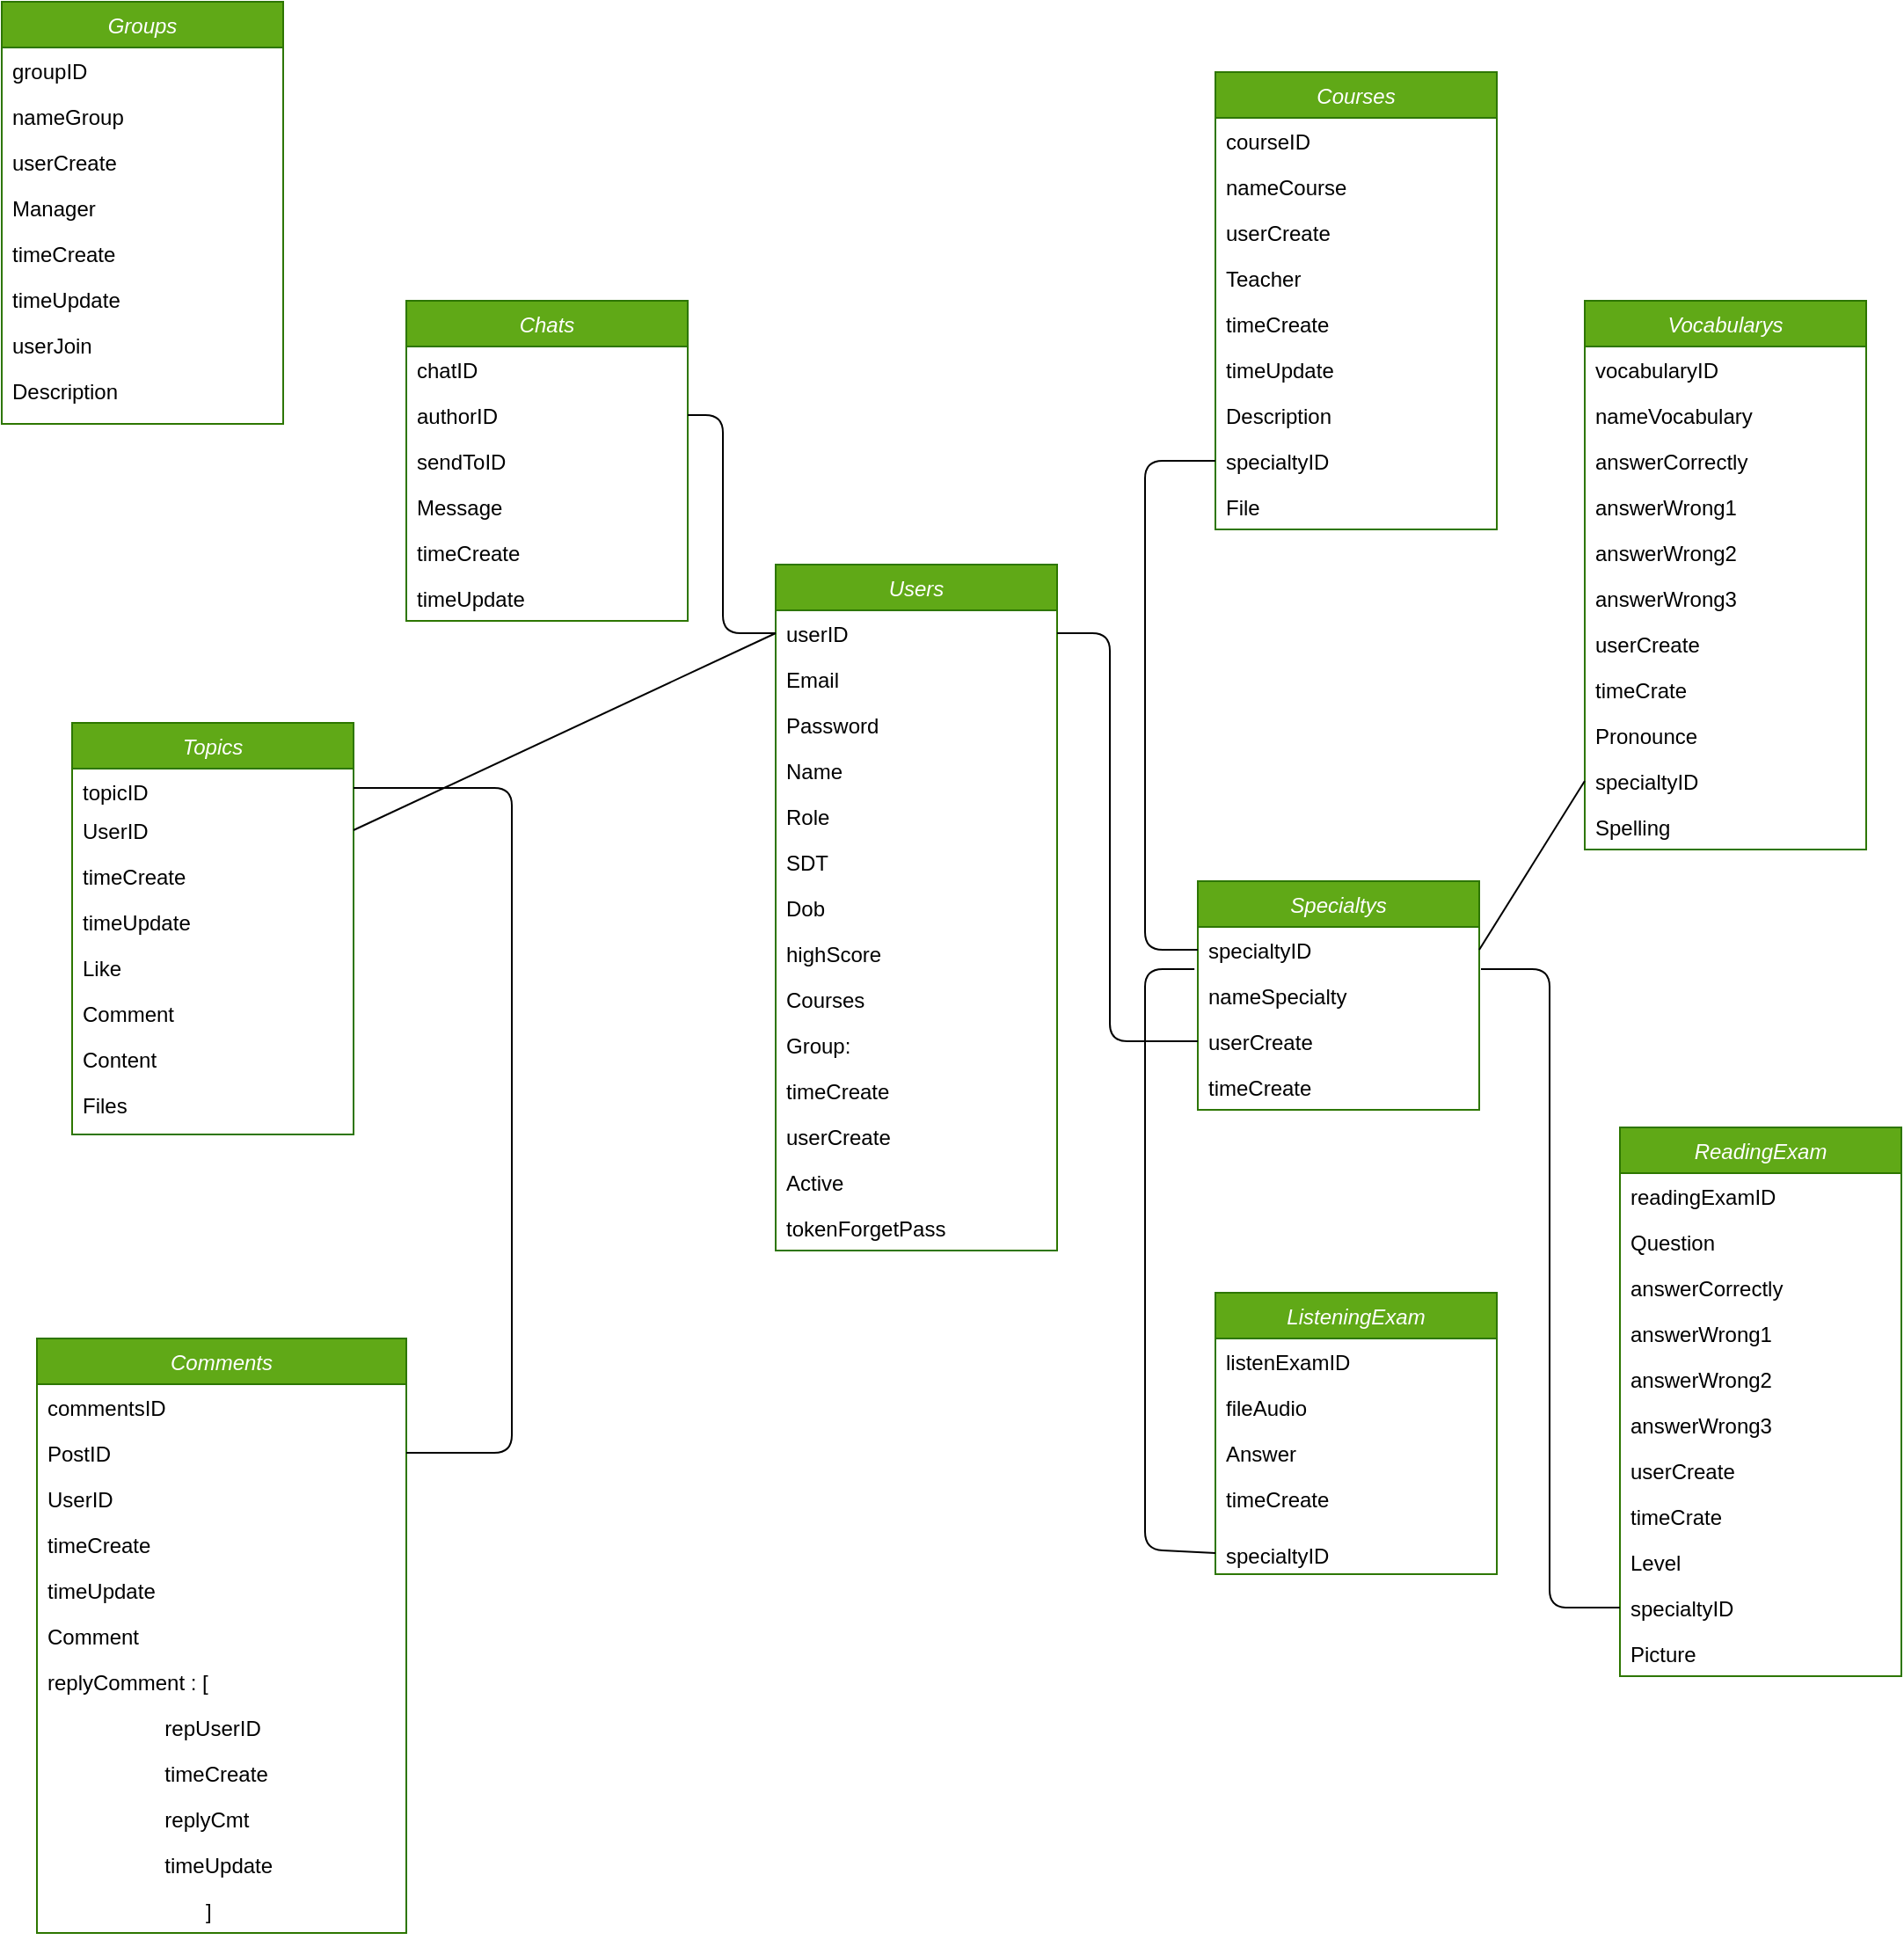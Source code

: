 <mxfile version="14.4.4" type="github">
  <diagram id="C5RBs43oDa-KdzZeNtuy" name="Page-1">
    <mxGraphModel dx="1422" dy="1973" grid="1" gridSize="10" guides="1" tooltips="1" connect="1" arrows="1" fold="1" page="1" pageScale="1" pageWidth="827" pageHeight="1169" math="0" shadow="0">
      <root>
        <mxCell id="WIyWlLk6GJQsqaUBKTNV-0" />
        <mxCell id="WIyWlLk6GJQsqaUBKTNV-1" parent="WIyWlLk6GJQsqaUBKTNV-0" />
        <mxCell id="zkfFHV4jXpPFQw0GAbJ--0" value="Users" style="swimlane;fontStyle=2;align=center;verticalAlign=top;childLayout=stackLayout;horizontal=1;startSize=26;horizontalStack=0;resizeParent=1;resizeLast=0;collapsible=1;marginBottom=0;rounded=0;shadow=0;strokeWidth=1;fillColor=#60a917;strokeColor=#2D7600;fontColor=#ffffff;" parent="WIyWlLk6GJQsqaUBKTNV-1" vertex="1">
          <mxGeometry x="470" y="-50" width="160" height="390" as="geometry">
            <mxRectangle x="230" y="140" width="160" height="26" as="alternateBounds" />
          </mxGeometry>
        </mxCell>
        <mxCell id="DKX2sRa082bbhXVmn_DM-65" value="userID" style="text;align=left;verticalAlign=top;spacingLeft=4;spacingRight=4;overflow=hidden;rotatable=0;points=[[0,0.5],[1,0.5]];portConstraint=eastwest;rounded=0;shadow=0;html=0;" vertex="1" parent="zkfFHV4jXpPFQw0GAbJ--0">
          <mxGeometry y="26" width="160" height="26" as="geometry" />
        </mxCell>
        <mxCell id="DKX2sRa082bbhXVmn_DM-53" value="Email" style="text;align=left;verticalAlign=top;spacingLeft=4;spacingRight=4;overflow=hidden;rotatable=0;points=[[0,0.5],[1,0.5]];portConstraint=eastwest;" vertex="1" parent="zkfFHV4jXpPFQw0GAbJ--0">
          <mxGeometry y="52" width="160" height="26" as="geometry" />
        </mxCell>
        <mxCell id="DKX2sRa082bbhXVmn_DM-54" value="Password" style="text;align=left;verticalAlign=top;spacingLeft=4;spacingRight=4;overflow=hidden;rotatable=0;points=[[0,0.5],[1,0.5]];portConstraint=eastwest;rounded=0;shadow=0;html=0;" vertex="1" parent="zkfFHV4jXpPFQw0GAbJ--0">
          <mxGeometry y="78" width="160" height="26" as="geometry" />
        </mxCell>
        <mxCell id="DKX2sRa082bbhXVmn_DM-55" value="Name" style="text;align=left;verticalAlign=top;spacingLeft=4;spacingRight=4;overflow=hidden;rotatable=0;points=[[0,0.5],[1,0.5]];portConstraint=eastwest;rounded=0;shadow=0;html=0;" vertex="1" parent="zkfFHV4jXpPFQw0GAbJ--0">
          <mxGeometry y="104" width="160" height="26" as="geometry" />
        </mxCell>
        <mxCell id="DKX2sRa082bbhXVmn_DM-57" value="Role" style="text;align=left;verticalAlign=top;spacingLeft=4;spacingRight=4;overflow=hidden;rotatable=0;points=[[0,0.5],[1,0.5]];portConstraint=eastwest;" vertex="1" parent="zkfFHV4jXpPFQw0GAbJ--0">
          <mxGeometry y="130" width="160" height="26" as="geometry" />
        </mxCell>
        <mxCell id="DKX2sRa082bbhXVmn_DM-58" value="SDT" style="text;align=left;verticalAlign=top;spacingLeft=4;spacingRight=4;overflow=hidden;rotatable=0;points=[[0,0.5],[1,0.5]];portConstraint=eastwest;" vertex="1" parent="zkfFHV4jXpPFQw0GAbJ--0">
          <mxGeometry y="156" width="160" height="26" as="geometry" />
        </mxCell>
        <mxCell id="DKX2sRa082bbhXVmn_DM-56" value="Dob" style="text;align=left;verticalAlign=top;spacingLeft=4;spacingRight=4;overflow=hidden;rotatable=0;points=[[0,0.5],[1,0.5]];portConstraint=eastwest;" vertex="1" parent="zkfFHV4jXpPFQw0GAbJ--0">
          <mxGeometry y="182" width="160" height="26" as="geometry" />
        </mxCell>
        <mxCell id="DKX2sRa082bbhXVmn_DM-62" value="highScore " style="text;align=left;verticalAlign=top;spacingLeft=4;spacingRight=4;overflow=hidden;rotatable=0;points=[[0,0.5],[1,0.5]];portConstraint=eastwest;" vertex="1" parent="zkfFHV4jXpPFQw0GAbJ--0">
          <mxGeometry y="208" width="160" height="26" as="geometry" />
        </mxCell>
        <mxCell id="DKX2sRa082bbhXVmn_DM-64" value="Courses" style="text;align=left;verticalAlign=top;spacingLeft=4;spacingRight=4;overflow=hidden;rotatable=0;points=[[0,0.5],[1,0.5]];portConstraint=eastwest;" vertex="1" parent="zkfFHV4jXpPFQw0GAbJ--0">
          <mxGeometry y="234" width="160" height="26" as="geometry" />
        </mxCell>
        <mxCell id="DKX2sRa082bbhXVmn_DM-61" value="Group: " style="text;align=left;verticalAlign=top;spacingLeft=4;spacingRight=4;overflow=hidden;rotatable=0;points=[[0,0.5],[1,0.5]];portConstraint=eastwest;" vertex="1" parent="zkfFHV4jXpPFQw0GAbJ--0">
          <mxGeometry y="260" width="160" height="26" as="geometry" />
        </mxCell>
        <mxCell id="DKX2sRa082bbhXVmn_DM-60" value="timeCreate" style="text;align=left;verticalAlign=top;spacingLeft=4;spacingRight=4;overflow=hidden;rotatable=0;points=[[0,0.5],[1,0.5]];portConstraint=eastwest;" vertex="1" parent="zkfFHV4jXpPFQw0GAbJ--0">
          <mxGeometry y="286" width="160" height="26" as="geometry" />
        </mxCell>
        <mxCell id="DKX2sRa082bbhXVmn_DM-59" value="userCreate" style="text;align=left;verticalAlign=top;spacingLeft=4;spacingRight=4;overflow=hidden;rotatable=0;points=[[0,0.5],[1,0.5]];portConstraint=eastwest;" vertex="1" parent="zkfFHV4jXpPFQw0GAbJ--0">
          <mxGeometry y="312" width="160" height="26" as="geometry" />
        </mxCell>
        <mxCell id="DKX2sRa082bbhXVmn_DM-63" value="Active" style="text;align=left;verticalAlign=top;spacingLeft=4;spacingRight=4;overflow=hidden;rotatable=0;points=[[0,0.5],[1,0.5]];portConstraint=eastwest;" vertex="1" parent="zkfFHV4jXpPFQw0GAbJ--0">
          <mxGeometry y="338" width="160" height="26" as="geometry" />
        </mxCell>
        <mxCell id="DKX2sRa082bbhXVmn_DM-79" value="tokenForgetPass" style="text;align=left;verticalAlign=top;spacingLeft=4;spacingRight=4;overflow=hidden;rotatable=0;points=[[0,0.5],[1,0.5]];portConstraint=eastwest;" vertex="1" parent="zkfFHV4jXpPFQw0GAbJ--0">
          <mxGeometry y="364" width="160" height="26" as="geometry" />
        </mxCell>
        <mxCell id="UrgilbvB2V-cs7pQ--tz-6" value="Specialtys" style="swimlane;fontStyle=2;align=center;verticalAlign=top;childLayout=stackLayout;horizontal=1;startSize=26;horizontalStack=0;resizeParent=1;resizeLast=0;collapsible=1;marginBottom=0;rounded=0;shadow=0;strokeWidth=1;fillColor=#60a917;strokeColor=#2D7600;fontColor=#ffffff;" parent="WIyWlLk6GJQsqaUBKTNV-1" vertex="1">
          <mxGeometry x="710" y="130" width="160" height="130" as="geometry">
            <mxRectangle x="230" y="140" width="160" height="26" as="alternateBounds" />
          </mxGeometry>
        </mxCell>
        <mxCell id="DKX2sRa082bbhXVmn_DM-66" value="specialtyID" style="text;align=left;verticalAlign=top;spacingLeft=4;spacingRight=4;overflow=hidden;rotatable=0;points=[[0,0.5],[1,0.5]];portConstraint=eastwest;rounded=0;shadow=0;html=0;" vertex="1" parent="UrgilbvB2V-cs7pQ--tz-6">
          <mxGeometry y="26" width="160" height="26" as="geometry" />
        </mxCell>
        <mxCell id="UrgilbvB2V-cs7pQ--tz-7" value="nameSpecialty&#xa; " style="text;align=left;verticalAlign=top;spacingLeft=4;spacingRight=4;overflow=hidden;rotatable=0;points=[[0,0.5],[1,0.5]];portConstraint=eastwest;" parent="UrgilbvB2V-cs7pQ--tz-6" vertex="1">
          <mxGeometry y="52" width="160" height="26" as="geometry" />
        </mxCell>
        <mxCell id="UrgilbvB2V-cs7pQ--tz-8" value="userCreate" style="text;align=left;verticalAlign=top;spacingLeft=4;spacingRight=4;overflow=hidden;rotatable=0;points=[[0,0.5],[1,0.5]];portConstraint=eastwest;rounded=0;shadow=0;html=0;" parent="UrgilbvB2V-cs7pQ--tz-6" vertex="1">
          <mxGeometry y="78" width="160" height="26" as="geometry" />
        </mxCell>
        <mxCell id="UrgilbvB2V-cs7pQ--tz-9" value="timeCreate" style="text;align=left;verticalAlign=top;spacingLeft=4;spacingRight=4;overflow=hidden;rotatable=0;points=[[0,0.5],[1,0.5]];portConstraint=eastwest;rounded=0;shadow=0;html=0;" parent="UrgilbvB2V-cs7pQ--tz-6" vertex="1">
          <mxGeometry y="104" width="160" height="26" as="geometry" />
        </mxCell>
        <mxCell id="UrgilbvB2V-cs7pQ--tz-18" value="Vocabularys" style="swimlane;fontStyle=2;align=center;verticalAlign=top;childLayout=stackLayout;horizontal=1;startSize=26;horizontalStack=0;resizeParent=1;resizeLast=0;collapsible=1;marginBottom=0;rounded=0;shadow=0;strokeWidth=1;fillColor=#60a917;strokeColor=#2D7600;fontColor=#ffffff;" parent="WIyWlLk6GJQsqaUBKTNV-1" vertex="1">
          <mxGeometry x="930" y="-200" width="160" height="312" as="geometry">
            <mxRectangle x="230" y="140" width="160" height="26" as="alternateBounds" />
          </mxGeometry>
        </mxCell>
        <mxCell id="DKX2sRa082bbhXVmn_DM-67" value="vocabularyID" style="text;align=left;verticalAlign=top;spacingLeft=4;spacingRight=4;overflow=hidden;rotatable=0;points=[[0,0.5],[1,0.5]];portConstraint=eastwest;" vertex="1" parent="UrgilbvB2V-cs7pQ--tz-18">
          <mxGeometry y="26" width="160" height="26" as="geometry" />
        </mxCell>
        <mxCell id="UrgilbvB2V-cs7pQ--tz-19" value="nameVocabulary" style="text;align=left;verticalAlign=top;spacingLeft=4;spacingRight=4;overflow=hidden;rotatable=0;points=[[0,0.5],[1,0.5]];portConstraint=eastwest;" parent="UrgilbvB2V-cs7pQ--tz-18" vertex="1">
          <mxGeometry y="52" width="160" height="26" as="geometry" />
        </mxCell>
        <mxCell id="UrgilbvB2V-cs7pQ--tz-20" value="answerCorrectly" style="text;align=left;verticalAlign=top;spacingLeft=4;spacingRight=4;overflow=hidden;rotatable=0;points=[[0,0.5],[1,0.5]];portConstraint=eastwest;rounded=0;shadow=0;html=0;" parent="UrgilbvB2V-cs7pQ--tz-18" vertex="1">
          <mxGeometry y="78" width="160" height="26" as="geometry" />
        </mxCell>
        <mxCell id="UrgilbvB2V-cs7pQ--tz-21" value="answerWrong1" style="text;align=left;verticalAlign=top;spacingLeft=4;spacingRight=4;overflow=hidden;rotatable=0;points=[[0,0.5],[1,0.5]];portConstraint=eastwest;rounded=0;shadow=0;html=0;" parent="UrgilbvB2V-cs7pQ--tz-18" vertex="1">
          <mxGeometry y="104" width="160" height="26" as="geometry" />
        </mxCell>
        <mxCell id="UrgilbvB2V-cs7pQ--tz-22" value="answerWrong2" style="text;align=left;verticalAlign=top;spacingLeft=4;spacingRight=4;overflow=hidden;rotatable=0;points=[[0,0.5],[1,0.5]];portConstraint=eastwest;" parent="UrgilbvB2V-cs7pQ--tz-18" vertex="1">
          <mxGeometry y="130" width="160" height="26" as="geometry" />
        </mxCell>
        <mxCell id="UrgilbvB2V-cs7pQ--tz-23" value="answerWrong3" style="text;align=left;verticalAlign=top;spacingLeft=4;spacingRight=4;overflow=hidden;rotatable=0;points=[[0,0.5],[1,0.5]];portConstraint=eastwest;" parent="UrgilbvB2V-cs7pQ--tz-18" vertex="1">
          <mxGeometry y="156" width="160" height="26" as="geometry" />
        </mxCell>
        <mxCell id="UrgilbvB2V-cs7pQ--tz-24" value="userCreate" style="text;align=left;verticalAlign=top;spacingLeft=4;spacingRight=4;overflow=hidden;rotatable=0;points=[[0,0.5],[1,0.5]];portConstraint=eastwest;" parent="UrgilbvB2V-cs7pQ--tz-18" vertex="1">
          <mxGeometry y="182" width="160" height="26" as="geometry" />
        </mxCell>
        <mxCell id="UrgilbvB2V-cs7pQ--tz-25" value="timeCrate" style="text;align=left;verticalAlign=top;spacingLeft=4;spacingRight=4;overflow=hidden;rotatable=0;points=[[0,0.5],[1,0.5]];portConstraint=eastwest;" parent="UrgilbvB2V-cs7pQ--tz-18" vertex="1">
          <mxGeometry y="208" width="160" height="26" as="geometry" />
        </mxCell>
        <mxCell id="UrgilbvB2V-cs7pQ--tz-26" value="Pronounce" style="text;align=left;verticalAlign=top;spacingLeft=4;spacingRight=4;overflow=hidden;rotatable=0;points=[[0,0.5],[1,0.5]];portConstraint=eastwest;" parent="UrgilbvB2V-cs7pQ--tz-18" vertex="1">
          <mxGeometry y="234" width="160" height="26" as="geometry" />
        </mxCell>
        <mxCell id="UrgilbvB2V-cs7pQ--tz-27" value="specialtyID" style="text;align=left;verticalAlign=top;spacingLeft=4;spacingRight=4;overflow=hidden;rotatable=0;points=[[0,0.5],[1,0.5]];portConstraint=eastwest;" parent="UrgilbvB2V-cs7pQ--tz-18" vertex="1">
          <mxGeometry y="260" width="160" height="26" as="geometry" />
        </mxCell>
        <mxCell id="UrgilbvB2V-cs7pQ--tz-28" value="Spelling" style="text;align=left;verticalAlign=top;spacingLeft=4;spacingRight=4;overflow=hidden;rotatable=0;points=[[0,0.5],[1,0.5]];portConstraint=eastwest;" parent="UrgilbvB2V-cs7pQ--tz-18" vertex="1">
          <mxGeometry y="286" width="160" height="26" as="geometry" />
        </mxCell>
        <mxCell id="UrgilbvB2V-cs7pQ--tz-33" value="ReadingExam" style="swimlane;fontStyle=2;align=center;verticalAlign=top;childLayout=stackLayout;horizontal=1;startSize=26;horizontalStack=0;resizeParent=1;resizeLast=0;collapsible=1;marginBottom=0;rounded=0;shadow=0;strokeWidth=1;fillColor=#60a917;strokeColor=#2D7600;fontColor=#ffffff;" parent="WIyWlLk6GJQsqaUBKTNV-1" vertex="1">
          <mxGeometry x="950" y="270" width="160" height="312" as="geometry">
            <mxRectangle x="230" y="140" width="160" height="26" as="alternateBounds" />
          </mxGeometry>
        </mxCell>
        <mxCell id="DKX2sRa082bbhXVmn_DM-69" value="readingExamID" style="text;align=left;verticalAlign=top;spacingLeft=4;spacingRight=4;overflow=hidden;rotatable=0;points=[[0,0.5],[1,0.5]];portConstraint=eastwest;" vertex="1" parent="UrgilbvB2V-cs7pQ--tz-33">
          <mxGeometry y="26" width="160" height="26" as="geometry" />
        </mxCell>
        <mxCell id="UrgilbvB2V-cs7pQ--tz-34" value="Question" style="text;align=left;verticalAlign=top;spacingLeft=4;spacingRight=4;overflow=hidden;rotatable=0;points=[[0,0.5],[1,0.5]];portConstraint=eastwest;" parent="UrgilbvB2V-cs7pQ--tz-33" vertex="1">
          <mxGeometry y="52" width="160" height="26" as="geometry" />
        </mxCell>
        <mxCell id="UrgilbvB2V-cs7pQ--tz-35" value="answerCorrectly" style="text;align=left;verticalAlign=top;spacingLeft=4;spacingRight=4;overflow=hidden;rotatable=0;points=[[0,0.5],[1,0.5]];portConstraint=eastwest;rounded=0;shadow=0;html=0;" parent="UrgilbvB2V-cs7pQ--tz-33" vertex="1">
          <mxGeometry y="78" width="160" height="26" as="geometry" />
        </mxCell>
        <mxCell id="UrgilbvB2V-cs7pQ--tz-36" value="answerWrong1" style="text;align=left;verticalAlign=top;spacingLeft=4;spacingRight=4;overflow=hidden;rotatable=0;points=[[0,0.5],[1,0.5]];portConstraint=eastwest;rounded=0;shadow=0;html=0;" parent="UrgilbvB2V-cs7pQ--tz-33" vertex="1">
          <mxGeometry y="104" width="160" height="26" as="geometry" />
        </mxCell>
        <mxCell id="UrgilbvB2V-cs7pQ--tz-37" value="answerWrong2" style="text;align=left;verticalAlign=top;spacingLeft=4;spacingRight=4;overflow=hidden;rotatable=0;points=[[0,0.5],[1,0.5]];portConstraint=eastwest;" parent="UrgilbvB2V-cs7pQ--tz-33" vertex="1">
          <mxGeometry y="130" width="160" height="26" as="geometry" />
        </mxCell>
        <mxCell id="UrgilbvB2V-cs7pQ--tz-38" value="answerWrong3" style="text;align=left;verticalAlign=top;spacingLeft=4;spacingRight=4;overflow=hidden;rotatable=0;points=[[0,0.5],[1,0.5]];portConstraint=eastwest;" parent="UrgilbvB2V-cs7pQ--tz-33" vertex="1">
          <mxGeometry y="156" width="160" height="26" as="geometry" />
        </mxCell>
        <mxCell id="UrgilbvB2V-cs7pQ--tz-39" value="userCreate" style="text;align=left;verticalAlign=top;spacingLeft=4;spacingRight=4;overflow=hidden;rotatable=0;points=[[0,0.5],[1,0.5]];portConstraint=eastwest;" parent="UrgilbvB2V-cs7pQ--tz-33" vertex="1">
          <mxGeometry y="182" width="160" height="26" as="geometry" />
        </mxCell>
        <mxCell id="UrgilbvB2V-cs7pQ--tz-40" value="timeCrate" style="text;align=left;verticalAlign=top;spacingLeft=4;spacingRight=4;overflow=hidden;rotatable=0;points=[[0,0.5],[1,0.5]];portConstraint=eastwest;" parent="UrgilbvB2V-cs7pQ--tz-33" vertex="1">
          <mxGeometry y="208" width="160" height="26" as="geometry" />
        </mxCell>
        <mxCell id="UrgilbvB2V-cs7pQ--tz-41" value="Level" style="text;align=left;verticalAlign=top;spacingLeft=4;spacingRight=4;overflow=hidden;rotatable=0;points=[[0,0.5],[1,0.5]];portConstraint=eastwest;" parent="UrgilbvB2V-cs7pQ--tz-33" vertex="1">
          <mxGeometry y="234" width="160" height="26" as="geometry" />
        </mxCell>
        <mxCell id="UrgilbvB2V-cs7pQ--tz-42" value="specialtyID" style="text;align=left;verticalAlign=top;spacingLeft=4;spacingRight=4;overflow=hidden;rotatable=0;points=[[0,0.5],[1,0.5]];portConstraint=eastwest;" parent="UrgilbvB2V-cs7pQ--tz-33" vertex="1">
          <mxGeometry y="260" width="160" height="26" as="geometry" />
        </mxCell>
        <mxCell id="UrgilbvB2V-cs7pQ--tz-43" value="Picture" style="text;align=left;verticalAlign=top;spacingLeft=4;spacingRight=4;overflow=hidden;rotatable=0;points=[[0,0.5],[1,0.5]];portConstraint=eastwest;" parent="UrgilbvB2V-cs7pQ--tz-33" vertex="1">
          <mxGeometry y="286" width="160" height="26" as="geometry" />
        </mxCell>
        <mxCell id="DKX2sRa082bbhXVmn_DM-1" value="Topics" style="swimlane;fontStyle=2;align=center;verticalAlign=top;childLayout=stackLayout;horizontal=1;startSize=26;horizontalStack=0;resizeParent=1;resizeLast=0;collapsible=1;marginBottom=0;rounded=0;shadow=0;strokeWidth=1;fillColor=#60a917;strokeColor=#2D7600;fontColor=#ffffff;" vertex="1" parent="WIyWlLk6GJQsqaUBKTNV-1">
          <mxGeometry x="70" y="40" width="160" height="234" as="geometry">
            <mxRectangle x="230" y="140" width="160" height="26" as="alternateBounds" />
          </mxGeometry>
        </mxCell>
        <mxCell id="DKX2sRa082bbhXVmn_DM-2" value="topicID" style="text;align=left;verticalAlign=top;spacingLeft=4;spacingRight=4;overflow=hidden;rotatable=0;points=[[0,0.5],[1,0.5]];portConstraint=eastwest;" vertex="1" parent="DKX2sRa082bbhXVmn_DM-1">
          <mxGeometry y="26" width="160" height="22" as="geometry" />
        </mxCell>
        <mxCell id="DKX2sRa082bbhXVmn_DM-70" value="UserID" style="text;align=left;verticalAlign=top;spacingLeft=4;spacingRight=4;overflow=hidden;rotatable=0;points=[[0,0.5],[1,0.5]];portConstraint=eastwest;" vertex="1" parent="DKX2sRa082bbhXVmn_DM-1">
          <mxGeometry y="48" width="160" height="26" as="geometry" />
        </mxCell>
        <mxCell id="DKX2sRa082bbhXVmn_DM-3" value="timeCreate" style="text;align=left;verticalAlign=top;spacingLeft=4;spacingRight=4;overflow=hidden;rotatable=0;points=[[0,0.5],[1,0.5]];portConstraint=eastwest;rounded=0;shadow=0;html=0;" vertex="1" parent="DKX2sRa082bbhXVmn_DM-1">
          <mxGeometry y="74" width="160" height="26" as="geometry" />
        </mxCell>
        <mxCell id="DKX2sRa082bbhXVmn_DM-4" value="timeUpdate" style="text;align=left;verticalAlign=top;spacingLeft=4;spacingRight=4;overflow=hidden;rotatable=0;points=[[0,0.5],[1,0.5]];portConstraint=eastwest;rounded=0;shadow=0;html=0;" vertex="1" parent="DKX2sRa082bbhXVmn_DM-1">
          <mxGeometry y="100" width="160" height="26" as="geometry" />
        </mxCell>
        <mxCell id="DKX2sRa082bbhXVmn_DM-5" value="Like" style="text;align=left;verticalAlign=top;spacingLeft=4;spacingRight=4;overflow=hidden;rotatable=0;points=[[0,0.5],[1,0.5]];portConstraint=eastwest;" vertex="1" parent="DKX2sRa082bbhXVmn_DM-1">
          <mxGeometry y="126" width="160" height="26" as="geometry" />
        </mxCell>
        <mxCell id="DKX2sRa082bbhXVmn_DM-6" value="Comment" style="text;align=left;verticalAlign=top;spacingLeft=4;spacingRight=4;overflow=hidden;rotatable=0;points=[[0,0.5],[1,0.5]];portConstraint=eastwest;" vertex="1" parent="DKX2sRa082bbhXVmn_DM-1">
          <mxGeometry y="152" width="160" height="26" as="geometry" />
        </mxCell>
        <mxCell id="DKX2sRa082bbhXVmn_DM-7" value="Content" style="text;align=left;verticalAlign=top;spacingLeft=4;spacingRight=4;overflow=hidden;rotatable=0;points=[[0,0.5],[1,0.5]];portConstraint=eastwest;" vertex="1" parent="DKX2sRa082bbhXVmn_DM-1">
          <mxGeometry y="178" width="160" height="26" as="geometry" />
        </mxCell>
        <mxCell id="DKX2sRa082bbhXVmn_DM-12" value="Files" style="text;align=left;verticalAlign=top;spacingLeft=4;spacingRight=4;overflow=hidden;rotatable=0;points=[[0,0.5],[1,0.5]];portConstraint=eastwest;" vertex="1" parent="DKX2sRa082bbhXVmn_DM-1">
          <mxGeometry y="204" width="160" height="26" as="geometry" />
        </mxCell>
        <mxCell id="DKX2sRa082bbhXVmn_DM-13" value="Comments" style="swimlane;fontStyle=2;align=center;verticalAlign=top;childLayout=stackLayout;horizontal=1;startSize=26;horizontalStack=0;resizeParent=1;resizeLast=0;collapsible=1;marginBottom=0;rounded=0;shadow=0;strokeWidth=1;fillColor=#60a917;strokeColor=#2D7600;fontColor=#ffffff;" vertex="1" parent="WIyWlLk6GJQsqaUBKTNV-1">
          <mxGeometry x="50" y="390" width="210" height="338" as="geometry">
            <mxRectangle x="230" y="140" width="160" height="26" as="alternateBounds" />
          </mxGeometry>
        </mxCell>
        <mxCell id="DKX2sRa082bbhXVmn_DM-14" value="commentsID&#xa;&#xa;" style="text;align=left;verticalAlign=top;spacingLeft=4;spacingRight=4;overflow=hidden;rotatable=0;points=[[0,0.5],[1,0.5]];portConstraint=eastwest;" vertex="1" parent="DKX2sRa082bbhXVmn_DM-13">
          <mxGeometry y="26" width="210" height="26" as="geometry" />
        </mxCell>
        <mxCell id="DKX2sRa082bbhXVmn_DM-71" value="PostID" style="text;align=left;verticalAlign=top;spacingLeft=4;spacingRight=4;overflow=hidden;rotatable=0;points=[[0,0.5],[1,0.5]];portConstraint=eastwest;" vertex="1" parent="DKX2sRa082bbhXVmn_DM-13">
          <mxGeometry y="52" width="210" height="26" as="geometry" />
        </mxCell>
        <mxCell id="DKX2sRa082bbhXVmn_DM-15" value="UserID" style="text;align=left;verticalAlign=top;spacingLeft=4;spacingRight=4;overflow=hidden;rotatable=0;points=[[0,0.5],[1,0.5]];portConstraint=eastwest;rounded=0;shadow=0;html=0;" vertex="1" parent="DKX2sRa082bbhXVmn_DM-13">
          <mxGeometry y="78" width="210" height="26" as="geometry" />
        </mxCell>
        <mxCell id="DKX2sRa082bbhXVmn_DM-16" value="timeCreate" style="text;align=left;verticalAlign=top;spacingLeft=4;spacingRight=4;overflow=hidden;rotatable=0;points=[[0,0.5],[1,0.5]];portConstraint=eastwest;rounded=0;shadow=0;html=0;" vertex="1" parent="DKX2sRa082bbhXVmn_DM-13">
          <mxGeometry y="104" width="210" height="26" as="geometry" />
        </mxCell>
        <mxCell id="DKX2sRa082bbhXVmn_DM-17" value="timeUpdate" style="text;align=left;verticalAlign=top;spacingLeft=4;spacingRight=4;overflow=hidden;rotatable=0;points=[[0,0.5],[1,0.5]];portConstraint=eastwest;" vertex="1" parent="DKX2sRa082bbhXVmn_DM-13">
          <mxGeometry y="130" width="210" height="26" as="geometry" />
        </mxCell>
        <mxCell id="DKX2sRa082bbhXVmn_DM-36" value="Comment" style="text;align=left;verticalAlign=top;spacingLeft=4;spacingRight=4;overflow=hidden;rotatable=0;points=[[0,0.5],[1,0.5]];portConstraint=eastwest;" vertex="1" parent="DKX2sRa082bbhXVmn_DM-13">
          <mxGeometry y="156" width="210" height="26" as="geometry" />
        </mxCell>
        <mxCell id="DKX2sRa082bbhXVmn_DM-18" value="replyComment : [" style="text;align=left;verticalAlign=top;spacingLeft=4;spacingRight=4;overflow=hidden;rotatable=0;points=[[0,0.5],[1,0.5]];portConstraint=eastwest;" vertex="1" parent="DKX2sRa082bbhXVmn_DM-13">
          <mxGeometry y="182" width="210" height="26" as="geometry" />
        </mxCell>
        <mxCell id="DKX2sRa082bbhXVmn_DM-30" value="                    repUserID" style="text;align=left;verticalAlign=top;spacingLeft=4;spacingRight=4;overflow=hidden;rotatable=0;points=[[0,0.5],[1,0.5]];portConstraint=eastwest;" vertex="1" parent="DKX2sRa082bbhXVmn_DM-13">
          <mxGeometry y="208" width="210" height="26" as="geometry" />
        </mxCell>
        <mxCell id="DKX2sRa082bbhXVmn_DM-31" value="                    timeCreate" style="text;align=left;verticalAlign=top;spacingLeft=4;spacingRight=4;overflow=hidden;rotatable=0;points=[[0,0.5],[1,0.5]];portConstraint=eastwest;" vertex="1" parent="DKX2sRa082bbhXVmn_DM-13">
          <mxGeometry y="234" width="210" height="26" as="geometry" />
        </mxCell>
        <mxCell id="DKX2sRa082bbhXVmn_DM-32" value="                    replyCmt" style="text;align=left;verticalAlign=top;spacingLeft=4;spacingRight=4;overflow=hidden;rotatable=0;points=[[0,0.5],[1,0.5]];portConstraint=eastwest;" vertex="1" parent="DKX2sRa082bbhXVmn_DM-13">
          <mxGeometry y="260" width="210" height="26" as="geometry" />
        </mxCell>
        <mxCell id="DKX2sRa082bbhXVmn_DM-35" value="                    timeUpdate" style="text;align=left;verticalAlign=top;spacingLeft=4;spacingRight=4;overflow=hidden;rotatable=0;points=[[0,0.5],[1,0.5]];portConstraint=eastwest;" vertex="1" parent="DKX2sRa082bbhXVmn_DM-13">
          <mxGeometry y="286" width="210" height="26" as="geometry" />
        </mxCell>
        <mxCell id="DKX2sRa082bbhXVmn_DM-37" value="                           ]" style="text;align=left;verticalAlign=top;spacingLeft=4;spacingRight=4;overflow=hidden;rotatable=0;points=[[0,0.5],[1,0.5]];portConstraint=eastwest;" vertex="1" parent="DKX2sRa082bbhXVmn_DM-13">
          <mxGeometry y="312" width="210" height="26" as="geometry" />
        </mxCell>
        <mxCell id="DKX2sRa082bbhXVmn_DM-21" value="Chats" style="swimlane;fontStyle=2;align=center;verticalAlign=top;childLayout=stackLayout;horizontal=1;startSize=26;horizontalStack=0;resizeParent=1;resizeLast=0;collapsible=1;marginBottom=0;rounded=0;shadow=0;strokeWidth=1;fillColor=#60a917;strokeColor=#2D7600;fontColor=#ffffff;" vertex="1" parent="WIyWlLk6GJQsqaUBKTNV-1">
          <mxGeometry x="260" y="-200" width="160" height="182" as="geometry">
            <mxRectangle x="230" y="140" width="160" height="26" as="alternateBounds" />
          </mxGeometry>
        </mxCell>
        <mxCell id="DKX2sRa082bbhXVmn_DM-22" value="chatID" style="text;align=left;verticalAlign=top;spacingLeft=4;spacingRight=4;overflow=hidden;rotatable=0;points=[[0,0.5],[1,0.5]];portConstraint=eastwest;" vertex="1" parent="DKX2sRa082bbhXVmn_DM-21">
          <mxGeometry y="26" width="160" height="26" as="geometry" />
        </mxCell>
        <mxCell id="DKX2sRa082bbhXVmn_DM-72" value="authorID" style="text;align=left;verticalAlign=top;spacingLeft=4;spacingRight=4;overflow=hidden;rotatable=0;points=[[0,0.5],[1,0.5]];portConstraint=eastwest;" vertex="1" parent="DKX2sRa082bbhXVmn_DM-21">
          <mxGeometry y="52" width="160" height="26" as="geometry" />
        </mxCell>
        <mxCell id="DKX2sRa082bbhXVmn_DM-23" value="sendToID" style="text;align=left;verticalAlign=top;spacingLeft=4;spacingRight=4;overflow=hidden;rotatable=0;points=[[0,0.5],[1,0.5]];portConstraint=eastwest;rounded=0;shadow=0;html=0;" vertex="1" parent="DKX2sRa082bbhXVmn_DM-21">
          <mxGeometry y="78" width="160" height="26" as="geometry" />
        </mxCell>
        <mxCell id="DKX2sRa082bbhXVmn_DM-24" value="Message" style="text;align=left;verticalAlign=top;spacingLeft=4;spacingRight=4;overflow=hidden;rotatable=0;points=[[0,0.5],[1,0.5]];portConstraint=eastwest;rounded=0;shadow=0;html=0;" vertex="1" parent="DKX2sRa082bbhXVmn_DM-21">
          <mxGeometry y="104" width="160" height="26" as="geometry" />
        </mxCell>
        <mxCell id="DKX2sRa082bbhXVmn_DM-28" value="timeCreate" style="text;align=left;verticalAlign=top;spacingLeft=4;spacingRight=4;overflow=hidden;rotatable=0;points=[[0,0.5],[1,0.5]];portConstraint=eastwest;" vertex="1" parent="DKX2sRa082bbhXVmn_DM-21">
          <mxGeometry y="130" width="160" height="26" as="geometry" />
        </mxCell>
        <mxCell id="DKX2sRa082bbhXVmn_DM-29" value="timeUpdate" style="text;align=left;verticalAlign=top;spacingLeft=4;spacingRight=4;overflow=hidden;rotatable=0;points=[[0,0.5],[1,0.5]];portConstraint=eastwest;" vertex="1" parent="DKX2sRa082bbhXVmn_DM-21">
          <mxGeometry y="156" width="160" height="26" as="geometry" />
        </mxCell>
        <mxCell id="DKX2sRa082bbhXVmn_DM-38" value="Groups" style="swimlane;fontStyle=2;align=center;verticalAlign=top;childLayout=stackLayout;horizontal=1;startSize=26;horizontalStack=0;resizeParent=1;resizeLast=0;collapsible=1;marginBottom=0;rounded=0;shadow=0;strokeWidth=1;fillColor=#60a917;strokeColor=#2D7600;fontColor=#ffffff;" vertex="1" parent="WIyWlLk6GJQsqaUBKTNV-1">
          <mxGeometry x="30" y="-370" width="160" height="240" as="geometry">
            <mxRectangle x="230" y="140" width="160" height="26" as="alternateBounds" />
          </mxGeometry>
        </mxCell>
        <mxCell id="DKX2sRa082bbhXVmn_DM-39" value="groupID" style="text;align=left;verticalAlign=top;spacingLeft=4;spacingRight=4;overflow=hidden;rotatable=0;points=[[0,0.5],[1,0.5]];portConstraint=eastwest;" vertex="1" parent="DKX2sRa082bbhXVmn_DM-38">
          <mxGeometry y="26" width="160" height="26" as="geometry" />
        </mxCell>
        <mxCell id="DKX2sRa082bbhXVmn_DM-73" value="nameGroup" style="text;align=left;verticalAlign=top;spacingLeft=4;spacingRight=4;overflow=hidden;rotatable=0;points=[[0,0.5],[1,0.5]];portConstraint=eastwest;" vertex="1" parent="DKX2sRa082bbhXVmn_DM-38">
          <mxGeometry y="52" width="160" height="26" as="geometry" />
        </mxCell>
        <mxCell id="DKX2sRa082bbhXVmn_DM-40" value="userCreate" style="text;align=left;verticalAlign=top;spacingLeft=4;spacingRight=4;overflow=hidden;rotatable=0;points=[[0,0.5],[1,0.5]];portConstraint=eastwest;rounded=0;shadow=0;html=0;" vertex="1" parent="DKX2sRa082bbhXVmn_DM-38">
          <mxGeometry y="78" width="160" height="26" as="geometry" />
        </mxCell>
        <mxCell id="DKX2sRa082bbhXVmn_DM-41" value="Manager" style="text;align=left;verticalAlign=top;spacingLeft=4;spacingRight=4;overflow=hidden;rotatable=0;points=[[0,0.5],[1,0.5]];portConstraint=eastwest;rounded=0;shadow=0;html=0;" vertex="1" parent="DKX2sRa082bbhXVmn_DM-38">
          <mxGeometry y="104" width="160" height="26" as="geometry" />
        </mxCell>
        <mxCell id="DKX2sRa082bbhXVmn_DM-42" value="timeCreate" style="text;align=left;verticalAlign=top;spacingLeft=4;spacingRight=4;overflow=hidden;rotatable=0;points=[[0,0.5],[1,0.5]];portConstraint=eastwest;" vertex="1" parent="DKX2sRa082bbhXVmn_DM-38">
          <mxGeometry y="130" width="160" height="26" as="geometry" />
        </mxCell>
        <mxCell id="DKX2sRa082bbhXVmn_DM-43" value="timeUpdate" style="text;align=left;verticalAlign=top;spacingLeft=4;spacingRight=4;overflow=hidden;rotatable=0;points=[[0,0.5],[1,0.5]];portConstraint=eastwest;" vertex="1" parent="DKX2sRa082bbhXVmn_DM-38">
          <mxGeometry y="156" width="160" height="26" as="geometry" />
        </mxCell>
        <mxCell id="DKX2sRa082bbhXVmn_DM-44" value="userJoin" style="text;align=left;verticalAlign=top;spacingLeft=4;spacingRight=4;overflow=hidden;rotatable=0;points=[[0,0.5],[1,0.5]];portConstraint=eastwest;" vertex="1" parent="DKX2sRa082bbhXVmn_DM-38">
          <mxGeometry y="182" width="160" height="26" as="geometry" />
        </mxCell>
        <mxCell id="DKX2sRa082bbhXVmn_DM-77" value="Description" style="text;align=left;verticalAlign=top;spacingLeft=4;spacingRight=4;overflow=hidden;rotatable=0;points=[[0,0.5],[1,0.5]];portConstraint=eastwest;" vertex="1" parent="DKX2sRa082bbhXVmn_DM-38">
          <mxGeometry y="208" width="160" height="26" as="geometry" />
        </mxCell>
        <mxCell id="DKX2sRa082bbhXVmn_DM-45" value="Courses" style="swimlane;fontStyle=2;align=center;verticalAlign=top;childLayout=stackLayout;horizontal=1;startSize=26;horizontalStack=0;resizeParent=1;resizeLast=0;collapsible=1;marginBottom=0;rounded=0;shadow=0;strokeWidth=1;fillColor=#60a917;strokeColor=#2D7600;fontColor=#ffffff;" vertex="1" parent="WIyWlLk6GJQsqaUBKTNV-1">
          <mxGeometry x="720" y="-330" width="160" height="260" as="geometry">
            <mxRectangle x="230" y="140" width="160" height="26" as="alternateBounds" />
          </mxGeometry>
        </mxCell>
        <mxCell id="DKX2sRa082bbhXVmn_DM-46" value="courseID" style="text;align=left;verticalAlign=top;spacingLeft=4;spacingRight=4;overflow=hidden;rotatable=0;points=[[0,0.5],[1,0.5]];portConstraint=eastwest;" vertex="1" parent="DKX2sRa082bbhXVmn_DM-45">
          <mxGeometry y="26" width="160" height="26" as="geometry" />
        </mxCell>
        <mxCell id="DKX2sRa082bbhXVmn_DM-74" value="nameCourse" style="text;align=left;verticalAlign=top;spacingLeft=4;spacingRight=4;overflow=hidden;rotatable=0;points=[[0,0.5],[1,0.5]];portConstraint=eastwest;" vertex="1" parent="DKX2sRa082bbhXVmn_DM-45">
          <mxGeometry y="52" width="160" height="26" as="geometry" />
        </mxCell>
        <mxCell id="DKX2sRa082bbhXVmn_DM-47" value="userCreate" style="text;align=left;verticalAlign=top;spacingLeft=4;spacingRight=4;overflow=hidden;rotatable=0;points=[[0,0.5],[1,0.5]];portConstraint=eastwest;rounded=0;shadow=0;html=0;" vertex="1" parent="DKX2sRa082bbhXVmn_DM-45">
          <mxGeometry y="78" width="160" height="26" as="geometry" />
        </mxCell>
        <mxCell id="DKX2sRa082bbhXVmn_DM-48" value="Teacher" style="text;align=left;verticalAlign=top;spacingLeft=4;spacingRight=4;overflow=hidden;rotatable=0;points=[[0,0.5],[1,0.5]];portConstraint=eastwest;rounded=0;shadow=0;html=0;" vertex="1" parent="DKX2sRa082bbhXVmn_DM-45">
          <mxGeometry y="104" width="160" height="26" as="geometry" />
        </mxCell>
        <mxCell id="DKX2sRa082bbhXVmn_DM-49" value="timeCreate" style="text;align=left;verticalAlign=top;spacingLeft=4;spacingRight=4;overflow=hidden;rotatable=0;points=[[0,0.5],[1,0.5]];portConstraint=eastwest;" vertex="1" parent="DKX2sRa082bbhXVmn_DM-45">
          <mxGeometry y="130" width="160" height="26" as="geometry" />
        </mxCell>
        <mxCell id="DKX2sRa082bbhXVmn_DM-50" value="timeUpdate" style="text;align=left;verticalAlign=top;spacingLeft=4;spacingRight=4;overflow=hidden;rotatable=0;points=[[0,0.5],[1,0.5]];portConstraint=eastwest;" vertex="1" parent="DKX2sRa082bbhXVmn_DM-45">
          <mxGeometry y="156" width="160" height="26" as="geometry" />
        </mxCell>
        <mxCell id="DKX2sRa082bbhXVmn_DM-75" value="Description" style="text;align=left;verticalAlign=top;spacingLeft=4;spacingRight=4;overflow=hidden;rotatable=0;points=[[0,0.5],[1,0.5]];portConstraint=eastwest;" vertex="1" parent="DKX2sRa082bbhXVmn_DM-45">
          <mxGeometry y="182" width="160" height="26" as="geometry" />
        </mxCell>
        <mxCell id="DKX2sRa082bbhXVmn_DM-107" value="specialtyID" style="text;align=left;verticalAlign=top;spacingLeft=4;spacingRight=4;overflow=hidden;rotatable=0;points=[[0,0.5],[1,0.5]];portConstraint=eastwest;" vertex="1" parent="DKX2sRa082bbhXVmn_DM-45">
          <mxGeometry y="208" width="160" height="26" as="geometry" />
        </mxCell>
        <mxCell id="DKX2sRa082bbhXVmn_DM-78" value="File" style="text;align=left;verticalAlign=top;spacingLeft=4;spacingRight=4;overflow=hidden;rotatable=0;points=[[0,0.5],[1,0.5]];portConstraint=eastwest;" vertex="1" parent="DKX2sRa082bbhXVmn_DM-45">
          <mxGeometry y="234" width="160" height="26" as="geometry" />
        </mxCell>
        <mxCell id="UrgilbvB2V-cs7pQ--tz-44" value="ListeningExam" style="swimlane;fontStyle=2;align=center;verticalAlign=top;childLayout=stackLayout;horizontal=1;startSize=26;horizontalStack=0;resizeParent=1;resizeLast=0;collapsible=1;marginBottom=0;rounded=0;shadow=0;strokeWidth=1;fillColor=#60a917;strokeColor=#2D7600;fontColor=#ffffff;" parent="WIyWlLk6GJQsqaUBKTNV-1" vertex="1">
          <mxGeometry x="720" y="364" width="160" height="160" as="geometry">
            <mxRectangle x="230" y="140" width="160" height="26" as="alternateBounds" />
          </mxGeometry>
        </mxCell>
        <mxCell id="DKX2sRa082bbhXVmn_DM-68" value="listenExamID" style="text;align=left;verticalAlign=top;spacingLeft=4;spacingRight=4;overflow=hidden;rotatable=0;points=[[0,0.5],[1,0.5]];portConstraint=eastwest;" vertex="1" parent="UrgilbvB2V-cs7pQ--tz-44">
          <mxGeometry y="26" width="160" height="26" as="geometry" />
        </mxCell>
        <mxCell id="UrgilbvB2V-cs7pQ--tz-45" value="fileAudio" style="text;align=left;verticalAlign=top;spacingLeft=4;spacingRight=4;overflow=hidden;rotatable=0;points=[[0,0.5],[1,0.5]];portConstraint=eastwest;" parent="UrgilbvB2V-cs7pQ--tz-44" vertex="1">
          <mxGeometry y="52" width="160" height="26" as="geometry" />
        </mxCell>
        <mxCell id="UrgilbvB2V-cs7pQ--tz-46" value="Answer" style="text;align=left;verticalAlign=top;spacingLeft=4;spacingRight=4;overflow=hidden;rotatable=0;points=[[0,0.5],[1,0.5]];portConstraint=eastwest;rounded=0;shadow=0;html=0;" parent="UrgilbvB2V-cs7pQ--tz-44" vertex="1">
          <mxGeometry y="78" width="160" height="26" as="geometry" />
        </mxCell>
        <mxCell id="UrgilbvB2V-cs7pQ--tz-47" value="timeCreate" style="text;align=left;verticalAlign=top;spacingLeft=4;spacingRight=4;overflow=hidden;rotatable=0;points=[[0,0.5],[1,0.5]];portConstraint=eastwest;rounded=0;shadow=0;html=0;" parent="UrgilbvB2V-cs7pQ--tz-44" vertex="1">
          <mxGeometry y="104" width="160" height="32" as="geometry" />
        </mxCell>
        <mxCell id="UrgilbvB2V-cs7pQ--tz-48" value="specialtyID" style="text;align=left;verticalAlign=top;spacingLeft=4;spacingRight=4;overflow=hidden;rotatable=0;points=[[0,0.5],[1,0.5]];portConstraint=eastwest;rounded=0;shadow=0;html=0;" parent="UrgilbvB2V-cs7pQ--tz-44" vertex="1">
          <mxGeometry y="136" width="160" height="24" as="geometry" />
        </mxCell>
        <mxCell id="DKX2sRa082bbhXVmn_DM-98" value="" style="endArrow=none;html=1;exitX=1;exitY=0.5;exitDx=0;exitDy=0;entryX=0;entryY=0.5;entryDx=0;entryDy=0;" edge="1" parent="WIyWlLk6GJQsqaUBKTNV-1" source="DKX2sRa082bbhXVmn_DM-66" target="UrgilbvB2V-cs7pQ--tz-27">
          <mxGeometry width="50" height="50" relative="1" as="geometry">
            <mxPoint x="390" y="180" as="sourcePoint" />
            <mxPoint x="440" y="130" as="targetPoint" />
          </mxGeometry>
        </mxCell>
        <mxCell id="DKX2sRa082bbhXVmn_DM-99" value="" style="endArrow=none;html=1;exitX=0;exitY=0.5;exitDx=0;exitDy=0;entryX=-0.012;entryY=-0.077;entryDx=0;entryDy=0;entryPerimeter=0;" edge="1" parent="WIyWlLk6GJQsqaUBKTNV-1" source="UrgilbvB2V-cs7pQ--tz-48" target="UrgilbvB2V-cs7pQ--tz-7">
          <mxGeometry width="50" height="50" relative="1" as="geometry">
            <mxPoint x="390" y="180" as="sourcePoint" />
            <mxPoint x="440" y="130" as="targetPoint" />
            <Array as="points">
              <mxPoint x="680" y="510" />
              <mxPoint x="680" y="180" />
            </Array>
          </mxGeometry>
        </mxCell>
        <mxCell id="DKX2sRa082bbhXVmn_DM-101" value="" style="endArrow=none;html=1;exitX=0;exitY=0.5;exitDx=0;exitDy=0;" edge="1" parent="WIyWlLk6GJQsqaUBKTNV-1" source="UrgilbvB2V-cs7pQ--tz-42">
          <mxGeometry width="50" height="50" relative="1" as="geometry">
            <mxPoint x="390" y="180" as="sourcePoint" />
            <mxPoint x="871" y="180" as="targetPoint" />
            <Array as="points">
              <mxPoint x="910" y="543" />
              <mxPoint x="910" y="180" />
            </Array>
          </mxGeometry>
        </mxCell>
        <mxCell id="DKX2sRa082bbhXVmn_DM-105" value="" style="endArrow=none;html=1;exitX=0;exitY=0.5;exitDx=0;exitDy=0;entryX=1;entryY=0.5;entryDx=0;entryDy=0;" edge="1" parent="WIyWlLk6GJQsqaUBKTNV-1" source="UrgilbvB2V-cs7pQ--tz-8" target="DKX2sRa082bbhXVmn_DM-65">
          <mxGeometry width="50" height="50" relative="1" as="geometry">
            <mxPoint x="390" y="180" as="sourcePoint" />
            <mxPoint x="440" y="130" as="targetPoint" />
            <Array as="points">
              <mxPoint x="660" y="221" />
              <mxPoint x="660" y="-11" />
            </Array>
          </mxGeometry>
        </mxCell>
        <mxCell id="DKX2sRa082bbhXVmn_DM-108" value="" style="endArrow=none;html=1;exitX=0;exitY=0.5;exitDx=0;exitDy=0;entryX=0;entryY=0.5;entryDx=0;entryDy=0;" edge="1" parent="WIyWlLk6GJQsqaUBKTNV-1" source="DKX2sRa082bbhXVmn_DM-66" target="DKX2sRa082bbhXVmn_DM-107">
          <mxGeometry width="50" height="50" relative="1" as="geometry">
            <mxPoint x="390" y="80" as="sourcePoint" />
            <mxPoint x="440" y="30" as="targetPoint" />
            <Array as="points">
              <mxPoint x="680" y="169" />
              <mxPoint x="680" y="-109" />
            </Array>
          </mxGeometry>
        </mxCell>
        <mxCell id="DKX2sRa082bbhXVmn_DM-111" value="" style="endArrow=none;html=1;exitX=1;exitY=0.5;exitDx=0;exitDy=0;entryX=0;entryY=0.5;entryDx=0;entryDy=0;" edge="1" parent="WIyWlLk6GJQsqaUBKTNV-1" source="DKX2sRa082bbhXVmn_DM-70" target="DKX2sRa082bbhXVmn_DM-65">
          <mxGeometry width="50" height="50" relative="1" as="geometry">
            <mxPoint x="390" y="80" as="sourcePoint" />
            <mxPoint x="440" y="30" as="targetPoint" />
          </mxGeometry>
        </mxCell>
        <mxCell id="DKX2sRa082bbhXVmn_DM-112" value="" style="endArrow=none;html=1;exitX=1;exitY=0.5;exitDx=0;exitDy=0;entryX=0;entryY=0.5;entryDx=0;entryDy=0;" edge="1" parent="WIyWlLk6GJQsqaUBKTNV-1" source="DKX2sRa082bbhXVmn_DM-72" target="DKX2sRa082bbhXVmn_DM-65">
          <mxGeometry width="50" height="50" relative="1" as="geometry">
            <mxPoint x="390" y="80" as="sourcePoint" />
            <mxPoint x="440" y="30" as="targetPoint" />
            <Array as="points">
              <mxPoint x="440" y="-135" />
              <mxPoint x="440" y="-11" />
            </Array>
          </mxGeometry>
        </mxCell>
        <mxCell id="DKX2sRa082bbhXVmn_DM-113" value="" style="endArrow=none;html=1;exitX=1;exitY=0.5;exitDx=0;exitDy=0;entryX=1;entryY=0.5;entryDx=0;entryDy=0;" edge="1" parent="WIyWlLk6GJQsqaUBKTNV-1" source="DKX2sRa082bbhXVmn_DM-71" target="DKX2sRa082bbhXVmn_DM-2">
          <mxGeometry width="50" height="50" relative="1" as="geometry">
            <mxPoint x="390" y="280" as="sourcePoint" />
            <mxPoint x="440" y="230" as="targetPoint" />
            <Array as="points">
              <mxPoint x="320" y="455" />
              <mxPoint x="320" y="77" />
            </Array>
          </mxGeometry>
        </mxCell>
      </root>
    </mxGraphModel>
  </diagram>
</mxfile>
